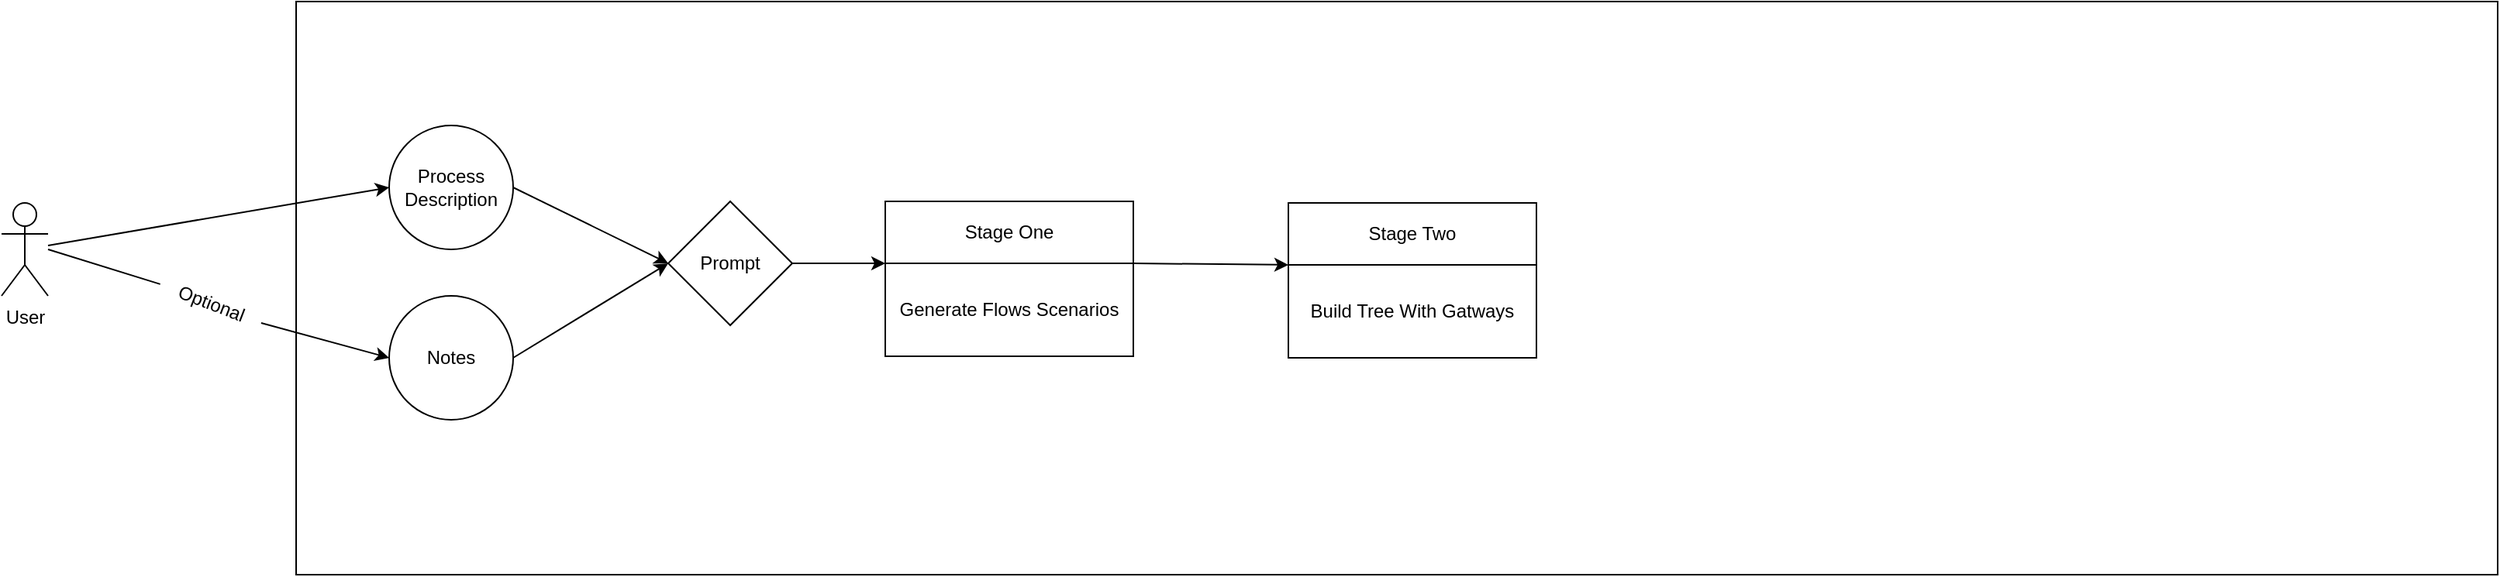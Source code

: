 <mxfile version="24.7.7">
  <diagram name="Page-1" id="jnM1wCq2vMDDajKr8ohf">
    <mxGraphModel dx="2656" dy="1014" grid="1" gridSize="10" guides="1" tooltips="1" connect="1" arrows="1" fold="1" page="1" pageScale="1" pageWidth="850" pageHeight="1100" math="0" shadow="0">
      <root>
        <mxCell id="0" />
        <mxCell id="1" parent="0" />
        <mxCell id="UGi_67-xu8HfX04rQqDn-1" value="" style="rounded=0;whiteSpace=wrap;html=1;" vertex="1" parent="1">
          <mxGeometry x="-30" y="80" width="1420" height="370" as="geometry" />
        </mxCell>
        <mxCell id="UGi_67-xu8HfX04rQqDn-2" value="Process Description" style="ellipse;whiteSpace=wrap;html=1;aspect=fixed;" vertex="1" parent="1">
          <mxGeometry x="30" y="160" width="80" height="80" as="geometry" />
        </mxCell>
        <mxCell id="UGi_67-xu8HfX04rQqDn-3" value="Notes" style="ellipse;whiteSpace=wrap;html=1;aspect=fixed;" vertex="1" parent="1">
          <mxGeometry x="30" y="270" width="80" height="80" as="geometry" />
        </mxCell>
        <mxCell id="UGi_67-xu8HfX04rQqDn-4" value="User" style="shape=umlActor;verticalLabelPosition=bottom;verticalAlign=top;html=1;outlineConnect=0;" vertex="1" parent="1">
          <mxGeometry x="-220" y="210" width="30" height="60" as="geometry" />
        </mxCell>
        <mxCell id="UGi_67-xu8HfX04rQqDn-5" value="" style="endArrow=classic;html=1;rounded=0;entryX=0;entryY=0.5;entryDx=0;entryDy=0;" edge="1" parent="1" source="UGi_67-xu8HfX04rQqDn-4" target="UGi_67-xu8HfX04rQqDn-2">
          <mxGeometry width="50" height="50" relative="1" as="geometry">
            <mxPoint x="-50" y="290" as="sourcePoint" />
            <mxPoint y="240" as="targetPoint" />
          </mxGeometry>
        </mxCell>
        <mxCell id="UGi_67-xu8HfX04rQqDn-6" value="" style="endArrow=classic;html=1;rounded=0;entryX=0;entryY=0.5;entryDx=0;entryDy=0;exitX=0.997;exitY=0.502;exitDx=0;exitDy=0;exitPerimeter=0;" edge="1" parent="1" source="UGi_67-xu8HfX04rQqDn-7" target="UGi_67-xu8HfX04rQqDn-3">
          <mxGeometry width="50" height="50" relative="1" as="geometry">
            <mxPoint x="-120" y="250" as="sourcePoint" />
            <mxPoint x="10" y="210" as="targetPoint" />
          </mxGeometry>
        </mxCell>
        <mxCell id="UGi_67-xu8HfX04rQqDn-8" value="" style="endArrow=none;html=1;rounded=0;entryX=0;entryY=0.5;entryDx=0;entryDy=0;strokeColor=default;endFill=0;" edge="1" parent="1" target="UGi_67-xu8HfX04rQqDn-7">
          <mxGeometry width="50" height="50" relative="1" as="geometry">
            <mxPoint x="-190" y="240" as="sourcePoint" />
            <mxPoint y="300" as="targetPoint" />
          </mxGeometry>
        </mxCell>
        <mxCell id="UGi_67-xu8HfX04rQqDn-7" value="Optional" style="text;html=1;align=center;verticalAlign=middle;resizable=0;points=[];autosize=1;strokeColor=none;fillColor=none;rotation=21;" vertex="1" parent="1">
          <mxGeometry x="-120" y="260" width="70" height="30" as="geometry" />
        </mxCell>
        <mxCell id="UGi_67-xu8HfX04rQqDn-15" value="Generate Flows Scenarios" style="rounded=0;whiteSpace=wrap;html=1;" vertex="1" parent="1">
          <mxGeometry x="350" y="249" width="160" height="60" as="geometry" />
        </mxCell>
        <mxCell id="UGi_67-xu8HfX04rQqDn-17" value="Stage One" style="rounded=0;whiteSpace=wrap;html=1;" vertex="1" parent="1">
          <mxGeometry x="350" y="209" width="160" height="40" as="geometry" />
        </mxCell>
        <mxCell id="UGi_67-xu8HfX04rQqDn-18" value="Prompt" style="rhombus;whiteSpace=wrap;html=1;" vertex="1" parent="1">
          <mxGeometry x="210" y="209" width="80" height="80" as="geometry" />
        </mxCell>
        <mxCell id="UGi_67-xu8HfX04rQqDn-19" value="" style="endArrow=classic;html=1;rounded=0;exitX=1;exitY=0.5;exitDx=0;exitDy=0;entryX=0;entryY=0.5;entryDx=0;entryDy=0;" edge="1" parent="1" source="UGi_67-xu8HfX04rQqDn-2" target="UGi_67-xu8HfX04rQqDn-18">
          <mxGeometry width="50" height="50" relative="1" as="geometry">
            <mxPoint x="150" y="210" as="sourcePoint" />
            <mxPoint x="200" y="160" as="targetPoint" />
          </mxGeometry>
        </mxCell>
        <mxCell id="UGi_67-xu8HfX04rQqDn-20" value="" style="endArrow=classic;html=1;rounded=0;exitX=1;exitY=0.5;exitDx=0;exitDy=0;entryX=0;entryY=0.5;entryDx=0;entryDy=0;" edge="1" parent="1" source="UGi_67-xu8HfX04rQqDn-3" target="UGi_67-xu8HfX04rQqDn-18">
          <mxGeometry width="50" height="50" relative="1" as="geometry">
            <mxPoint x="150" y="380" as="sourcePoint" />
            <mxPoint x="200" y="330" as="targetPoint" />
          </mxGeometry>
        </mxCell>
        <mxCell id="UGi_67-xu8HfX04rQqDn-21" value="" style="endArrow=classic;html=1;rounded=0;exitX=1;exitY=0.5;exitDx=0;exitDy=0;entryX=0;entryY=0;entryDx=0;entryDy=0;" edge="1" parent="1" source="UGi_67-xu8HfX04rQqDn-18" target="UGi_67-xu8HfX04rQqDn-15">
          <mxGeometry width="50" height="50" relative="1" as="geometry">
            <mxPoint x="190" y="380" as="sourcePoint" />
            <mxPoint x="240" y="330" as="targetPoint" />
          </mxGeometry>
        </mxCell>
        <mxCell id="UGi_67-xu8HfX04rQqDn-24" value="Build Tree With Gatways" style="rounded=0;whiteSpace=wrap;html=1;" vertex="1" parent="1">
          <mxGeometry x="610" y="250" width="160" height="60" as="geometry" />
        </mxCell>
        <mxCell id="UGi_67-xu8HfX04rQqDn-25" value="Stage Two" style="rounded=0;whiteSpace=wrap;html=1;" vertex="1" parent="1">
          <mxGeometry x="610" y="210" width="160" height="40" as="geometry" />
        </mxCell>
        <mxCell id="UGi_67-xu8HfX04rQqDn-26" value="" style="endArrow=classic;html=1;rounded=0;exitX=1;exitY=0;exitDx=0;exitDy=0;entryX=0;entryY=0;entryDx=0;entryDy=0;" edge="1" parent="1" source="UGi_67-xu8HfX04rQqDn-15" target="UGi_67-xu8HfX04rQqDn-24">
          <mxGeometry width="50" height="50" relative="1" as="geometry">
            <mxPoint x="580" y="340" as="sourcePoint" />
            <mxPoint x="640" y="340" as="targetPoint" />
          </mxGeometry>
        </mxCell>
      </root>
    </mxGraphModel>
  </diagram>
</mxfile>
